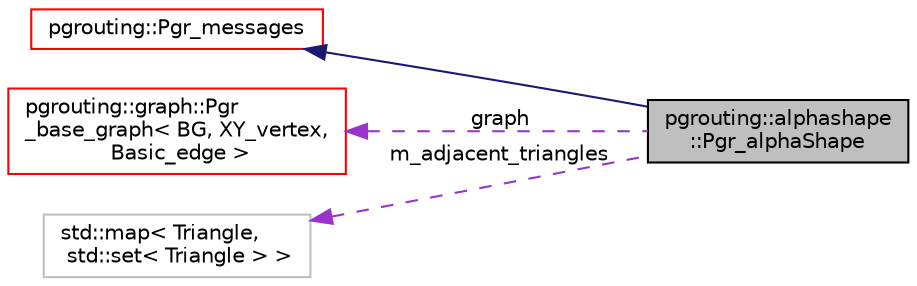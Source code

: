 digraph "pgrouting::alphashape::Pgr_alphaShape"
{
  edge [fontname="Helvetica",fontsize="10",labelfontname="Helvetica",labelfontsize="10"];
  node [fontname="Helvetica",fontsize="10",shape=record];
  rankdir="LR";
  Node2 [label="pgrouting::alphashape\l::Pgr_alphaShape",height=0.2,width=0.4,color="black", fillcolor="grey75", style="filled", fontcolor="black"];
  Node3 -> Node2 [dir="back",color="midnightblue",fontsize="10",style="solid",fontname="Helvetica"];
  Node3 [label="pgrouting::Pgr_messages",height=0.2,width=0.4,color="red", fillcolor="white", style="filled",URL="$classpgrouting_1_1Pgr__messages.html"];
  Node9 -> Node2 [dir="back",color="darkorchid3",fontsize="10",style="dashed",label=" graph" ,fontname="Helvetica"];
  Node9 [label="pgrouting::graph::Pgr\l_base_graph\< BG, XY_vertex,\l Basic_edge \>",height=0.2,width=0.4,color="red", fillcolor="white", style="filled",URL="$classpgrouting_1_1graph_1_1Pgr__base__graph.html"];
  Node20 -> Node2 [dir="back",color="darkorchid3",fontsize="10",style="dashed",label=" m_adjacent_triangles" ,fontname="Helvetica"];
  Node20 [label="std::map\< Triangle,\l std::set\< Triangle \> \>",height=0.2,width=0.4,color="grey75", fillcolor="white", style="filled"];
}
